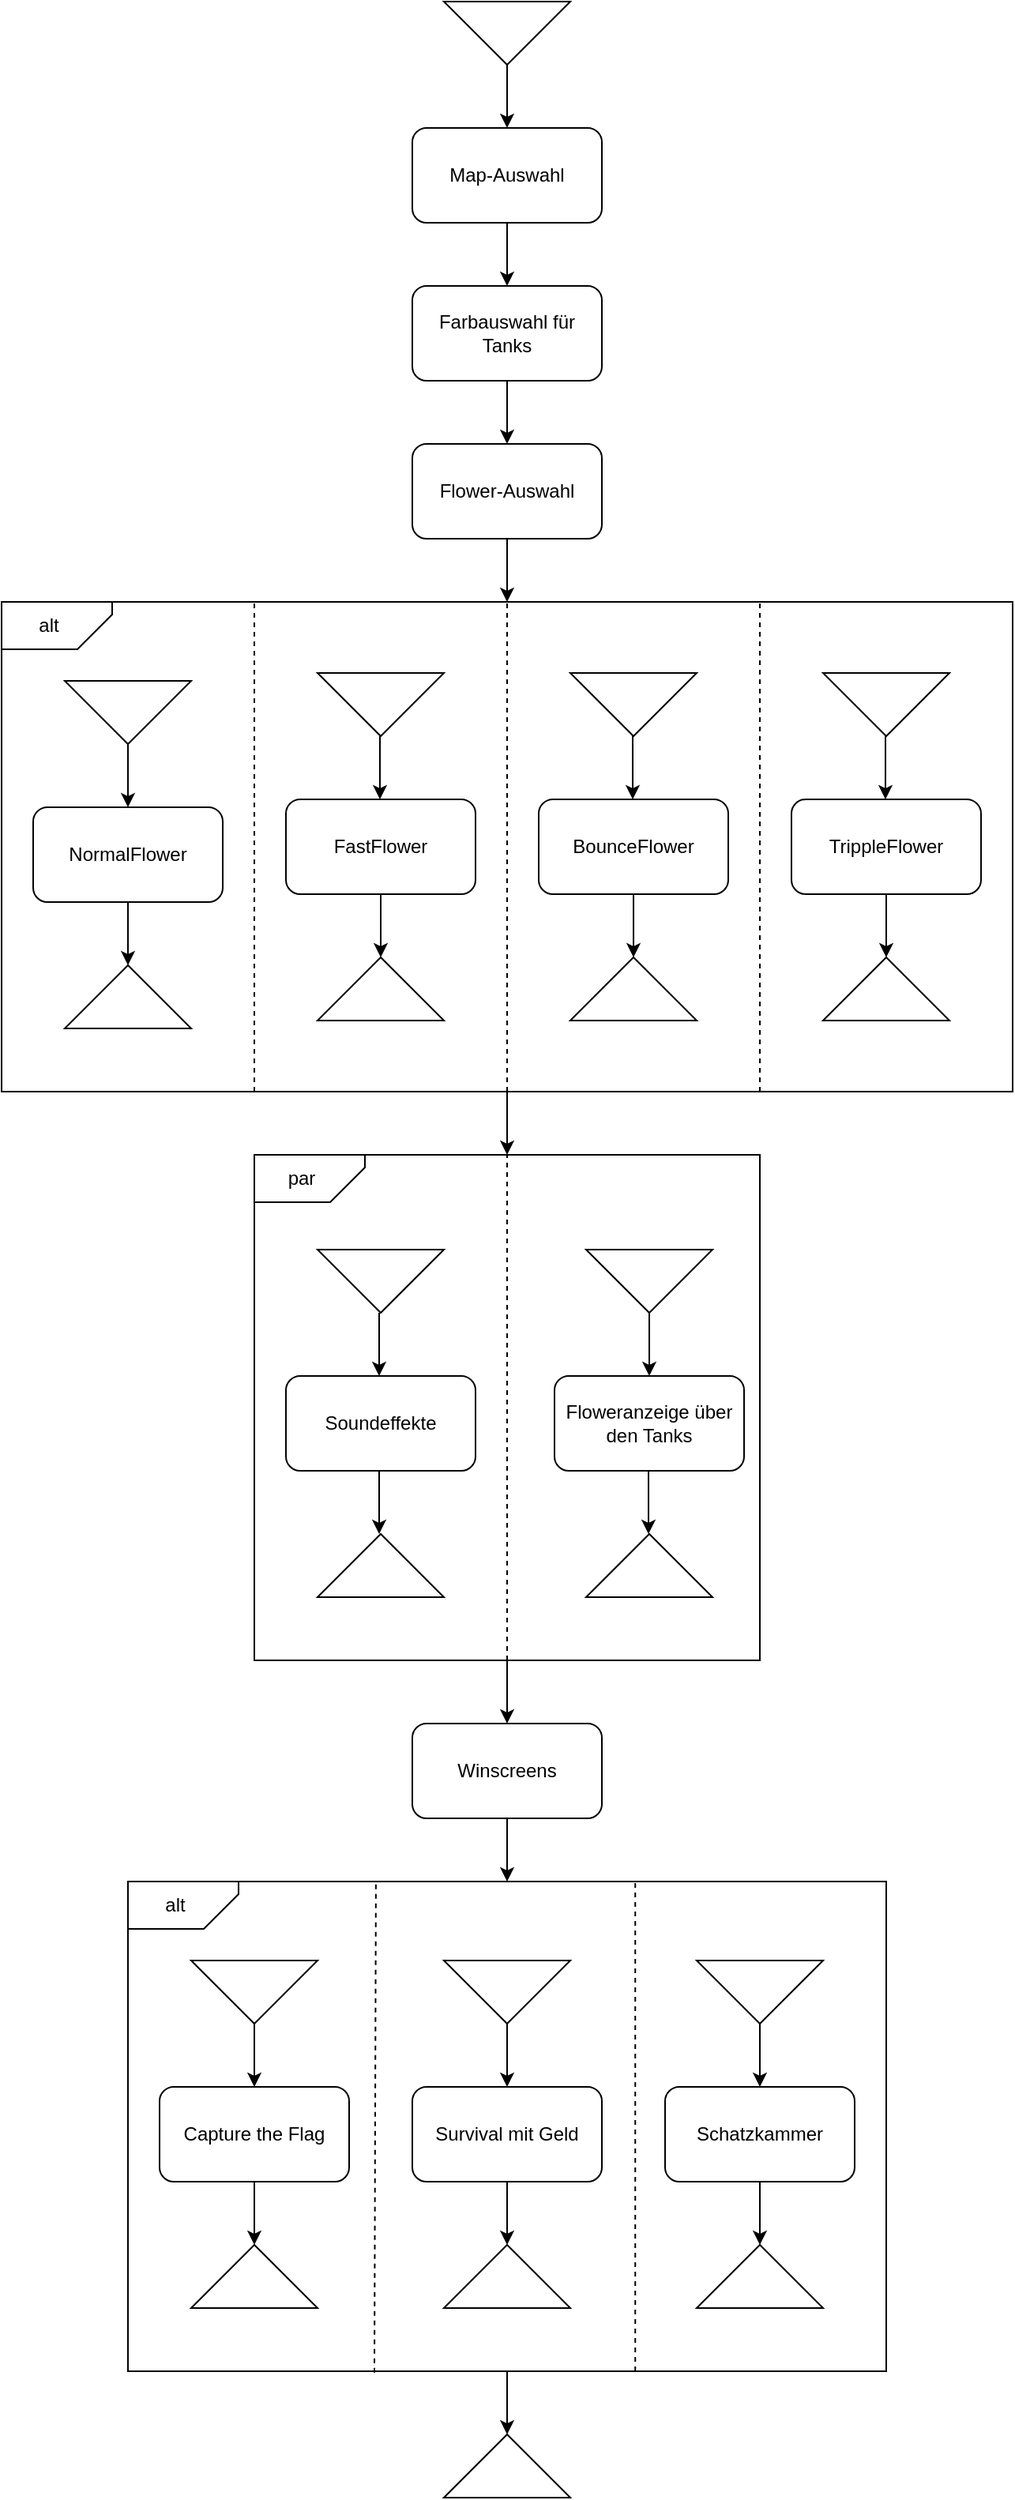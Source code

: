<mxfile version="10.8.4" type="device"><diagram id="1K51EcKWoNfwESNDCdwt" name="Page-1"><mxGraphModel dx="918" dy="608" grid="1" gridSize="10" guides="1" tooltips="1" connect="1" arrows="1" fold="1" page="1" pageScale="1" pageWidth="827" pageHeight="1169" math="0" shadow="0"><root><mxCell id="0"/><mxCell id="1" parent="0"/><mxCell id="X7dHdR6TpqZVbIG6KgWB-51" value="" style="rounded=0;whiteSpace=wrap;html=1;" vertex="1" parent="1"><mxGeometry x="240" y="770" width="320" height="320" as="geometry"/></mxCell><mxCell id="X7dHdR6TpqZVbIG6KgWB-1" value="" style="triangle;whiteSpace=wrap;html=1;rotation=90;" vertex="1" parent="1"><mxGeometry x="380" y="20" width="40" height="80" as="geometry"/></mxCell><mxCell id="X7dHdR6TpqZVbIG6KgWB-2" value="" style="endArrow=classic;html=1;exitX=1;exitY=0.5;exitDx=0;exitDy=0;" edge="1" parent="1" source="X7dHdR6TpqZVbIG6KgWB-1"><mxGeometry width="50" height="50" relative="1" as="geometry"><mxPoint x="360" y="150" as="sourcePoint"/><mxPoint x="400" y="120" as="targetPoint"/></mxGeometry></mxCell><mxCell id="X7dHdR6TpqZVbIG6KgWB-3" value="Map-Auswahl" style="rounded=1;whiteSpace=wrap;html=1;" vertex="1" parent="1"><mxGeometry x="340" y="120" width="120" height="60" as="geometry"/></mxCell><mxCell id="X7dHdR6TpqZVbIG6KgWB-4" value="" style="endArrow=classic;html=1;exitX=0.5;exitY=1;exitDx=0;exitDy=0;" edge="1" parent="1" source="X7dHdR6TpqZVbIG6KgWB-3"><mxGeometry width="50" height="50" relative="1" as="geometry"><mxPoint x="380" y="310" as="sourcePoint"/><mxPoint x="400" y="220" as="targetPoint"/></mxGeometry></mxCell><mxCell id="X7dHdR6TpqZVbIG6KgWB-5" value="Flower-Auswahl" style="rounded=1;whiteSpace=wrap;html=1;" vertex="1" parent="1"><mxGeometry x="340" y="320" width="120" height="60" as="geometry"/></mxCell><mxCell id="X7dHdR6TpqZVbIG6KgWB-6" value="" style="rounded=0;whiteSpace=wrap;html=1;" vertex="1" parent="1"><mxGeometry x="80" y="420" width="640" height="310" as="geometry"/></mxCell><mxCell id="X7dHdR6TpqZVbIG6KgWB-7" value="" style="endArrow=classic;html=1;exitX=0.5;exitY=1;exitDx=0;exitDy=0;" edge="1" parent="1"><mxGeometry width="50" height="50" relative="1" as="geometry"><mxPoint x="400" y="380" as="sourcePoint"/><mxPoint x="400" y="420" as="targetPoint"/></mxGeometry></mxCell><mxCell id="X7dHdR6TpqZVbIG6KgWB-8" value="" style="shape=card;whiteSpace=wrap;html=1;rotation=180;size=22;" vertex="1" parent="1"><mxGeometry x="80" y="420" width="70" height="30" as="geometry"/></mxCell><mxCell id="X7dHdR6TpqZVbIG6KgWB-9" value="alt" style="text;html=1;strokeColor=none;fillColor=none;align=center;verticalAlign=middle;whiteSpace=wrap;rounded=0;" vertex="1" parent="1"><mxGeometry x="90" y="425" width="40" height="20" as="geometry"/></mxCell><mxCell id="X7dHdR6TpqZVbIG6KgWB-10" value="" style="endArrow=none;dashed=1;html=1;entryX=0.25;entryY=0;entryDx=0;entryDy=0;exitX=0.25;exitY=1;exitDx=0;exitDy=0;" edge="1" parent="1" source="X7dHdR6TpqZVbIG6KgWB-6" target="X7dHdR6TpqZVbIG6KgWB-6"><mxGeometry width="50" height="50" relative="1" as="geometry"><mxPoint x="80" y="810" as="sourcePoint"/><mxPoint x="130" y="760" as="targetPoint"/></mxGeometry></mxCell><mxCell id="X7dHdR6TpqZVbIG6KgWB-11" value="" style="endArrow=none;dashed=1;html=1;entryX=0.5;entryY=0;entryDx=0;entryDy=0;exitX=0.5;exitY=1;exitDx=0;exitDy=0;" edge="1" parent="1" source="X7dHdR6TpqZVbIG6KgWB-6" target="X7dHdR6TpqZVbIG6KgWB-6"><mxGeometry width="50" height="50" relative="1" as="geometry"><mxPoint x="80" y="810" as="sourcePoint"/><mxPoint x="130" y="760" as="targetPoint"/></mxGeometry></mxCell><mxCell id="X7dHdR6TpqZVbIG6KgWB-12" value="" style="endArrow=none;dashed=1;html=1;entryX=0.75;entryY=0;entryDx=0;entryDy=0;exitX=0.75;exitY=1;exitDx=0;exitDy=0;" edge="1" parent="1" source="X7dHdR6TpqZVbIG6KgWB-6" target="X7dHdR6TpqZVbIG6KgWB-6"><mxGeometry width="50" height="50" relative="1" as="geometry"><mxPoint x="80" y="810" as="sourcePoint"/><mxPoint x="130" y="760" as="targetPoint"/></mxGeometry></mxCell><mxCell id="X7dHdR6TpqZVbIG6KgWB-13" value="" style="triangle;whiteSpace=wrap;html=1;rotation=90;" vertex="1" parent="1"><mxGeometry x="140" y="450" width="40" height="80" as="geometry"/></mxCell><mxCell id="X7dHdR6TpqZVbIG6KgWB-14" value="NormalFlower" style="rounded=1;whiteSpace=wrap;html=1;" vertex="1" parent="1"><mxGeometry x="100" y="550" width="120" height="60" as="geometry"/></mxCell><mxCell id="X7dHdR6TpqZVbIG6KgWB-15" value="" style="endArrow=classic;html=1;exitX=0.5;exitY=1;exitDx=0;exitDy=0;" edge="1" parent="1"><mxGeometry width="50" height="50" relative="1" as="geometry"><mxPoint x="160" y="510" as="sourcePoint"/><mxPoint x="160" y="550" as="targetPoint"/></mxGeometry></mxCell><mxCell id="X7dHdR6TpqZVbIG6KgWB-16" value="" style="endArrow=classic;html=1;exitX=0.5;exitY=1;exitDx=0;exitDy=0;" edge="1" parent="1"><mxGeometry width="50" height="50" relative="1" as="geometry"><mxPoint x="160" y="610" as="sourcePoint"/><mxPoint x="160" y="650" as="targetPoint"/></mxGeometry></mxCell><mxCell id="X7dHdR6TpqZVbIG6KgWB-17" value="" style="triangle;whiteSpace=wrap;html=1;rotation=-90;" vertex="1" parent="1"><mxGeometry x="140" y="630" width="40" height="80" as="geometry"/></mxCell><mxCell id="X7dHdR6TpqZVbIG6KgWB-18" value="" style="triangle;whiteSpace=wrap;html=1;rotation=90;" vertex="1" parent="1"><mxGeometry x="620" y="445" width="40" height="80" as="geometry"/></mxCell><mxCell id="X7dHdR6TpqZVbIG6KgWB-19" value="" style="endArrow=classic;html=1;exitX=0.5;exitY=1;exitDx=0;exitDy=0;" edge="1" parent="1"><mxGeometry width="50" height="50" relative="1" as="geometry"><mxPoint x="639.5" y="505" as="sourcePoint"/><mxPoint x="639.5" y="545" as="targetPoint"/></mxGeometry></mxCell><mxCell id="X7dHdR6TpqZVbIG6KgWB-20" value="TrippleFlower" style="rounded=1;whiteSpace=wrap;html=1;" vertex="1" parent="1"><mxGeometry x="580" y="545" width="120" height="60" as="geometry"/></mxCell><mxCell id="X7dHdR6TpqZVbIG6KgWB-21" value="" style="endArrow=classic;html=1;exitX=0.5;exitY=1;exitDx=0;exitDy=0;" edge="1" parent="1"><mxGeometry width="50" height="50" relative="1" as="geometry"><mxPoint x="640" y="605" as="sourcePoint"/><mxPoint x="640" y="645" as="targetPoint"/></mxGeometry></mxCell><mxCell id="X7dHdR6TpqZVbIG6KgWB-22" value="" style="triangle;whiteSpace=wrap;html=1;rotation=-90;" vertex="1" parent="1"><mxGeometry x="620" y="625" width="40" height="80" as="geometry"/></mxCell><mxCell id="X7dHdR6TpqZVbIG6KgWB-33" value="" style="triangle;whiteSpace=wrap;html=1;rotation=90;" vertex="1" parent="1"><mxGeometry x="300" y="445" width="40" height="80" as="geometry"/></mxCell><mxCell id="X7dHdR6TpqZVbIG6KgWB-34" value="" style="endArrow=classic;html=1;exitX=0.5;exitY=1;exitDx=0;exitDy=0;" edge="1" parent="1"><mxGeometry width="50" height="50" relative="1" as="geometry"><mxPoint x="319.5" y="505" as="sourcePoint"/><mxPoint x="319.5" y="545" as="targetPoint"/></mxGeometry></mxCell><mxCell id="X7dHdR6TpqZVbIG6KgWB-35" value="FastFlower" style="rounded=1;whiteSpace=wrap;html=1;" vertex="1" parent="1"><mxGeometry x="260" y="545" width="120" height="60" as="geometry"/></mxCell><mxCell id="X7dHdR6TpqZVbIG6KgWB-36" value="" style="endArrow=classic;html=1;exitX=0.5;exitY=1;exitDx=0;exitDy=0;" edge="1" parent="1"><mxGeometry width="50" height="50" relative="1" as="geometry"><mxPoint x="320" y="605" as="sourcePoint"/><mxPoint x="320" y="645" as="targetPoint"/></mxGeometry></mxCell><mxCell id="X7dHdR6TpqZVbIG6KgWB-37" value="" style="triangle;whiteSpace=wrap;html=1;rotation=-90;" vertex="1" parent="1"><mxGeometry x="300" y="625" width="40" height="80" as="geometry"/></mxCell><mxCell id="X7dHdR6TpqZVbIG6KgWB-38" value="" style="triangle;whiteSpace=wrap;html=1;rotation=90;" vertex="1" parent="1"><mxGeometry x="460" y="445" width="40" height="80" as="geometry"/></mxCell><mxCell id="X7dHdR6TpqZVbIG6KgWB-39" value="" style="endArrow=classic;html=1;exitX=0.5;exitY=1;exitDx=0;exitDy=0;" edge="1" parent="1"><mxGeometry width="50" height="50" relative="1" as="geometry"><mxPoint x="479.5" y="505" as="sourcePoint"/><mxPoint x="479.5" y="545" as="targetPoint"/></mxGeometry></mxCell><mxCell id="X7dHdR6TpqZVbIG6KgWB-40" value="BounceFlower" style="rounded=1;whiteSpace=wrap;html=1;" vertex="1" parent="1"><mxGeometry x="420" y="545" width="120" height="60" as="geometry"/></mxCell><mxCell id="X7dHdR6TpqZVbIG6KgWB-41" value="" style="endArrow=classic;html=1;exitX=0.5;exitY=1;exitDx=0;exitDy=0;" edge="1" parent="1"><mxGeometry width="50" height="50" relative="1" as="geometry"><mxPoint x="480" y="605" as="sourcePoint"/><mxPoint x="480" y="645" as="targetPoint"/></mxGeometry></mxCell><mxCell id="X7dHdR6TpqZVbIG6KgWB-42" value="" style="triangle;whiteSpace=wrap;html=1;rotation=-90;" vertex="1" parent="1"><mxGeometry x="460" y="625" width="40" height="80" as="geometry"/></mxCell><mxCell id="X7dHdR6TpqZVbIG6KgWB-43" value="" style="endArrow=classic;html=1;" edge="1" parent="1"><mxGeometry width="50" height="50" relative="1" as="geometry"><mxPoint x="400" y="730" as="sourcePoint"/><mxPoint x="400" y="770" as="targetPoint"/></mxGeometry></mxCell><mxCell id="X7dHdR6TpqZVbIG6KgWB-44" value="Floweranzeige über den Tanks" style="rounded=1;whiteSpace=wrap;html=1;" vertex="1" parent="1"><mxGeometry x="430" y="910" width="120" height="60" as="geometry"/></mxCell><mxCell id="X7dHdR6TpqZVbIG6KgWB-45" value="" style="endArrow=classic;html=1;" edge="1" parent="1"><mxGeometry width="50" height="50" relative="1" as="geometry"><mxPoint x="489.5" y="970" as="sourcePoint"/><mxPoint x="489.5" y="1010" as="targetPoint"/></mxGeometry></mxCell><mxCell id="X7dHdR6TpqZVbIG6KgWB-46" value="Soundeffekte" style="rounded=1;whiteSpace=wrap;html=1;" vertex="1" parent="1"><mxGeometry x="260" y="910" width="120" height="60" as="geometry"/></mxCell><mxCell id="X7dHdR6TpqZVbIG6KgWB-47" value="" style="endArrow=classic;html=1;" edge="1" parent="1"><mxGeometry width="50" height="50" relative="1" as="geometry"><mxPoint x="319" y="970" as="sourcePoint"/><mxPoint x="319" y="1010" as="targetPoint"/></mxGeometry></mxCell><mxCell id="X7dHdR6TpqZVbIG6KgWB-48" value="Farbauswahl für Tanks" style="rounded=1;whiteSpace=wrap;html=1;" vertex="1" parent="1"><mxGeometry x="340" y="220" width="120" height="60" as="geometry"/></mxCell><mxCell id="X7dHdR6TpqZVbIG6KgWB-49" value="" style="endArrow=classic;html=1;exitX=0.5;exitY=1;exitDx=0;exitDy=0;" edge="1" parent="1"><mxGeometry width="50" height="50" relative="1" as="geometry"><mxPoint x="400" y="280" as="sourcePoint"/><mxPoint x="400" y="320" as="targetPoint"/></mxGeometry></mxCell><mxCell id="X7dHdR6TpqZVbIG6KgWB-50" value="" style="triangle;whiteSpace=wrap;html=1;rotation=90;" vertex="1" parent="1"><mxGeometry x="300" y="810" width="40" height="80" as="geometry"/></mxCell><mxCell id="X7dHdR6TpqZVbIG6KgWB-52" value="" style="shape=card;whiteSpace=wrap;html=1;rotation=180;size=22;" vertex="1" parent="1"><mxGeometry x="240" y="770" width="70" height="30" as="geometry"/></mxCell><mxCell id="X7dHdR6TpqZVbIG6KgWB-53" value="par" style="text;html=1;strokeColor=none;fillColor=none;align=center;verticalAlign=middle;whiteSpace=wrap;rounded=0;" vertex="1" parent="1"><mxGeometry x="250" y="775" width="40" height="20" as="geometry"/></mxCell><mxCell id="X7dHdR6TpqZVbIG6KgWB-54" value="" style="endArrow=none;dashed=1;html=1;entryX=0.5;entryY=0;entryDx=0;entryDy=0;exitX=0.5;exitY=1;exitDx=0;exitDy=0;" edge="1" parent="1" source="X7dHdR6TpqZVbIG6KgWB-51" target="X7dHdR6TpqZVbIG6KgWB-51"><mxGeometry width="50" height="50" relative="1" as="geometry"><mxPoint x="80" y="1160" as="sourcePoint"/><mxPoint x="130" y="1110" as="targetPoint"/></mxGeometry></mxCell><mxCell id="X7dHdR6TpqZVbIG6KgWB-55" value="" style="endArrow=classic;html=1;" edge="1" parent="1"><mxGeometry width="50" height="50" relative="1" as="geometry"><mxPoint x="319" y="870" as="sourcePoint"/><mxPoint x="319" y="910" as="targetPoint"/></mxGeometry></mxCell><mxCell id="X7dHdR6TpqZVbIG6KgWB-56" value="" style="triangle;whiteSpace=wrap;html=1;rotation=-90;" vertex="1" parent="1"><mxGeometry x="300" y="990" width="40" height="80" as="geometry"/></mxCell><mxCell id="X7dHdR6TpqZVbIG6KgWB-57" value="" style="triangle;whiteSpace=wrap;html=1;rotation=-90;" vertex="1" parent="1"><mxGeometry x="470" y="990" width="40" height="80" as="geometry"/></mxCell><mxCell id="X7dHdR6TpqZVbIG6KgWB-58" value="" style="triangle;whiteSpace=wrap;html=1;rotation=90;" vertex="1" parent="1"><mxGeometry x="470" y="810" width="40" height="80" as="geometry"/></mxCell><mxCell id="X7dHdR6TpqZVbIG6KgWB-59" value="" style="endArrow=classic;html=1;" edge="1" parent="1"><mxGeometry width="50" height="50" relative="1" as="geometry"><mxPoint x="490" y="870" as="sourcePoint"/><mxPoint x="490" y="910" as="targetPoint"/></mxGeometry></mxCell><mxCell id="X7dHdR6TpqZVbIG6KgWB-60" value="" style="endArrow=classic;html=1;" edge="1" parent="1"><mxGeometry width="50" height="50" relative="1" as="geometry"><mxPoint x="400" y="1090" as="sourcePoint"/><mxPoint x="400" y="1130" as="targetPoint"/></mxGeometry></mxCell><mxCell id="X7dHdR6TpqZVbIG6KgWB-61" value="Winscreens" style="rounded=1;whiteSpace=wrap;html=1;" vertex="1" parent="1"><mxGeometry x="340" y="1130" width="120" height="60" as="geometry"/></mxCell><mxCell id="X7dHdR6TpqZVbIG6KgWB-63" value="" style="endArrow=classic;html=1;" edge="1" parent="1"><mxGeometry width="50" height="50" relative="1" as="geometry"><mxPoint x="400" y="1190" as="sourcePoint"/><mxPoint x="400" y="1230" as="targetPoint"/></mxGeometry></mxCell><mxCell id="X7dHdR6TpqZVbIG6KgWB-64" value="" style="rounded=0;whiteSpace=wrap;html=1;" vertex="1" parent="1"><mxGeometry x="160" y="1230" width="480" height="310" as="geometry"/></mxCell><mxCell id="X7dHdR6TpqZVbIG6KgWB-65" value="" style="shape=card;whiteSpace=wrap;html=1;rotation=180;size=22;" vertex="1" parent="1"><mxGeometry x="160" y="1230" width="70" height="30" as="geometry"/></mxCell><mxCell id="X7dHdR6TpqZVbIG6KgWB-66" value="alt" style="text;html=1;strokeColor=none;fillColor=none;align=center;verticalAlign=middle;whiteSpace=wrap;rounded=0;" vertex="1" parent="1"><mxGeometry x="170" y="1235" width="40" height="20" as="geometry"/></mxCell><mxCell id="X7dHdR6TpqZVbIG6KgWB-67" value="" style="endArrow=none;dashed=1;html=1;entryX=0.327;entryY=0;entryDx=0;entryDy=0;entryPerimeter=0;exitX=0.325;exitY=1.003;exitDx=0;exitDy=0;exitPerimeter=0;" edge="1" parent="1" source="X7dHdR6TpqZVbIG6KgWB-64" target="X7dHdR6TpqZVbIG6KgWB-64"><mxGeometry width="50" height="50" relative="1" as="geometry"><mxPoint x="80" y="1640" as="sourcePoint"/><mxPoint x="130" y="1590" as="targetPoint"/></mxGeometry></mxCell><mxCell id="X7dHdR6TpqZVbIG6KgWB-68" value="" style="endArrow=none;dashed=1;html=1;entryX=0.669;entryY=-0.003;entryDx=0;entryDy=0;entryPerimeter=0;exitX=0.669;exitY=1;exitDx=0;exitDy=0;exitPerimeter=0;" edge="1" parent="1" source="X7dHdR6TpqZVbIG6KgWB-64" target="X7dHdR6TpqZVbIG6KgWB-64"><mxGeometry width="50" height="50" relative="1" as="geometry"><mxPoint x="80" y="1640" as="sourcePoint"/><mxPoint x="130" y="1590" as="targetPoint"/></mxGeometry></mxCell><mxCell id="X7dHdR6TpqZVbIG6KgWB-69" value="" style="triangle;whiteSpace=wrap;html=1;rotation=90;" vertex="1" parent="1"><mxGeometry x="220" y="1260" width="40" height="80" as="geometry"/></mxCell><mxCell id="X7dHdR6TpqZVbIG6KgWB-70" value="" style="endArrow=classic;html=1;" edge="1" parent="1"><mxGeometry width="50" height="50" relative="1" as="geometry"><mxPoint x="240" y="1320" as="sourcePoint"/><mxPoint x="240" y="1360" as="targetPoint"/></mxGeometry></mxCell><mxCell id="X7dHdR6TpqZVbIG6KgWB-71" value="Capture the Flag" style="rounded=1;whiteSpace=wrap;html=1;" vertex="1" parent="1"><mxGeometry x="180" y="1360" width="120" height="60" as="geometry"/></mxCell><mxCell id="X7dHdR6TpqZVbIG6KgWB-73" value="" style="endArrow=classic;html=1;" edge="1" parent="1"><mxGeometry width="50" height="50" relative="1" as="geometry"><mxPoint x="240" y="1420" as="sourcePoint"/><mxPoint x="240" y="1460" as="targetPoint"/></mxGeometry></mxCell><mxCell id="X7dHdR6TpqZVbIG6KgWB-74" value="" style="triangle;whiteSpace=wrap;html=1;rotation=-90;" vertex="1" parent="1"><mxGeometry x="220" y="1440" width="40" height="80" as="geometry"/></mxCell><mxCell id="X7dHdR6TpqZVbIG6KgWB-75" value="" style="triangle;whiteSpace=wrap;html=1;rotation=90;" vertex="1" parent="1"><mxGeometry x="380" y="1260" width="40" height="80" as="geometry"/></mxCell><mxCell id="X7dHdR6TpqZVbIG6KgWB-76" value="" style="endArrow=classic;html=1;" edge="1" parent="1" target="X7dHdR6TpqZVbIG6KgWB-77"><mxGeometry width="50" height="50" relative="1" as="geometry"><mxPoint x="400" y="1320" as="sourcePoint"/><mxPoint x="400" y="1360" as="targetPoint"/></mxGeometry></mxCell><mxCell id="X7dHdR6TpqZVbIG6KgWB-77" value="Survival mit Geld" style="rounded=1;whiteSpace=wrap;html=1;" vertex="1" parent="1"><mxGeometry x="340" y="1360" width="120" height="60" as="geometry"/></mxCell><mxCell id="X7dHdR6TpqZVbIG6KgWB-78" value="Schatzkammer" style="rounded=1;whiteSpace=wrap;html=1;" vertex="1" parent="1"><mxGeometry x="500" y="1360" width="120" height="60" as="geometry"/></mxCell><mxCell id="X7dHdR6TpqZVbIG6KgWB-79" value="" style="triangle;whiteSpace=wrap;html=1;rotation=90;" vertex="1" parent="1"><mxGeometry x="540" y="1260" width="40" height="80" as="geometry"/></mxCell><mxCell id="X7dHdR6TpqZVbIG6KgWB-80" value="" style="endArrow=classic;html=1;" edge="1" parent="1"><mxGeometry width="50" height="50" relative="1" as="geometry"><mxPoint x="560" y="1320" as="sourcePoint"/><mxPoint x="560" y="1360" as="targetPoint"/></mxGeometry></mxCell><mxCell id="X7dHdR6TpqZVbIG6KgWB-81" value="" style="endArrow=classic;html=1;" edge="1" parent="1"><mxGeometry width="50" height="50" relative="1" as="geometry"><mxPoint x="400" y="1420" as="sourcePoint"/><mxPoint x="400" y="1460" as="targetPoint"/></mxGeometry></mxCell><mxCell id="X7dHdR6TpqZVbIG6KgWB-82" value="" style="endArrow=classic;html=1;" edge="1" parent="1"><mxGeometry width="50" height="50" relative="1" as="geometry"><mxPoint x="560" y="1420" as="sourcePoint"/><mxPoint x="560" y="1460" as="targetPoint"/></mxGeometry></mxCell><mxCell id="X7dHdR6TpqZVbIG6KgWB-83" value="" style="triangle;whiteSpace=wrap;html=1;rotation=-90;" vertex="1" parent="1"><mxGeometry x="380" y="1440" width="40" height="80" as="geometry"/></mxCell><mxCell id="X7dHdR6TpqZVbIG6KgWB-84" value="" style="triangle;whiteSpace=wrap;html=1;rotation=-90;" vertex="1" parent="1"><mxGeometry x="540" y="1440" width="40" height="80" as="geometry"/></mxCell><mxCell id="X7dHdR6TpqZVbIG6KgWB-85" value="" style="triangle;whiteSpace=wrap;html=1;rotation=-90;" vertex="1" parent="1"><mxGeometry x="380" y="1560" width="40" height="80" as="geometry"/></mxCell><mxCell id="X7dHdR6TpqZVbIG6KgWB-86" value="" style="endArrow=classic;html=1;" edge="1" parent="1"><mxGeometry width="50" height="50" relative="1" as="geometry"><mxPoint x="400" y="1540" as="sourcePoint"/><mxPoint x="400" y="1580" as="targetPoint"/><Array as="points"><mxPoint x="400" y="1560"/></Array></mxGeometry></mxCell></root></mxGraphModel></diagram></mxfile>